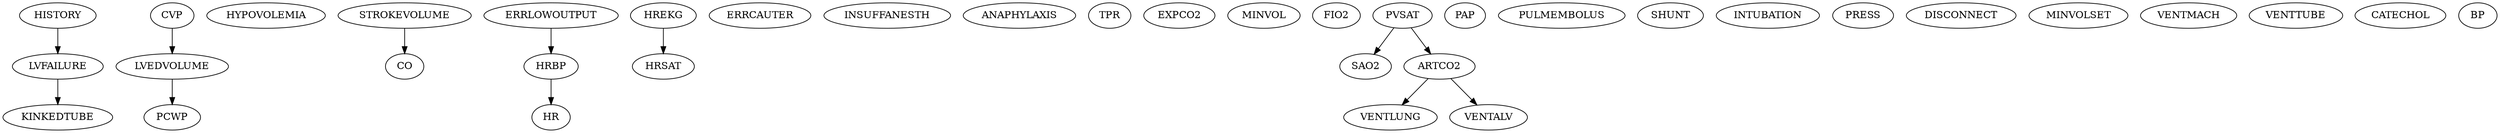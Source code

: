 digraph {
	HISTORY
	CVP
	PCWP
	LVEDVOLUME
	LVEDVOLUME -> PCWP
	HYPOVOLEMIA
	LVEDVOLUME
	CVP
	CVP -> LVEDVOLUME
	LVFAILURE
	HISTORY
	HISTORY -> LVFAILURE
	STROKEVOLUME
	ERRLOWOUTPUT
	HRBP
	ERRLOWOUTPUT
	ERRLOWOUTPUT -> HRBP
	HREKG
	ERRCAUTER
	HRSAT
	HREKG
	HREKG -> HRSAT
	INSUFFANESTH
	ANAPHYLAXIS
	TPR
	EXPCO2
	KINKEDTUBE
	LVFAILURE
	LVFAILURE -> KINKEDTUBE
	MINVOL
	FIO2
	PVSAT
	SAO2
	PVSAT
	PVSAT -> SAO2
	PAP
	PULMEMBOLUS
	SHUNT
	INTUBATION
	PRESS
	DISCONNECT
	MINVOLSET
	VENTMACH
	VENTTUBE
	VENTLUNG
	ARTCO2
	ARTCO2 -> VENTLUNG
	VENTALV
	ARTCO2
	ARTCO2 -> VENTALV
	ARTCO2
	PVSAT
	PVSAT -> ARTCO2
	CATECHOL
	HR
	HRBP
	HRBP -> HR
	CO
	STROKEVOLUME
	STROKEVOLUME -> CO
	BP
}

